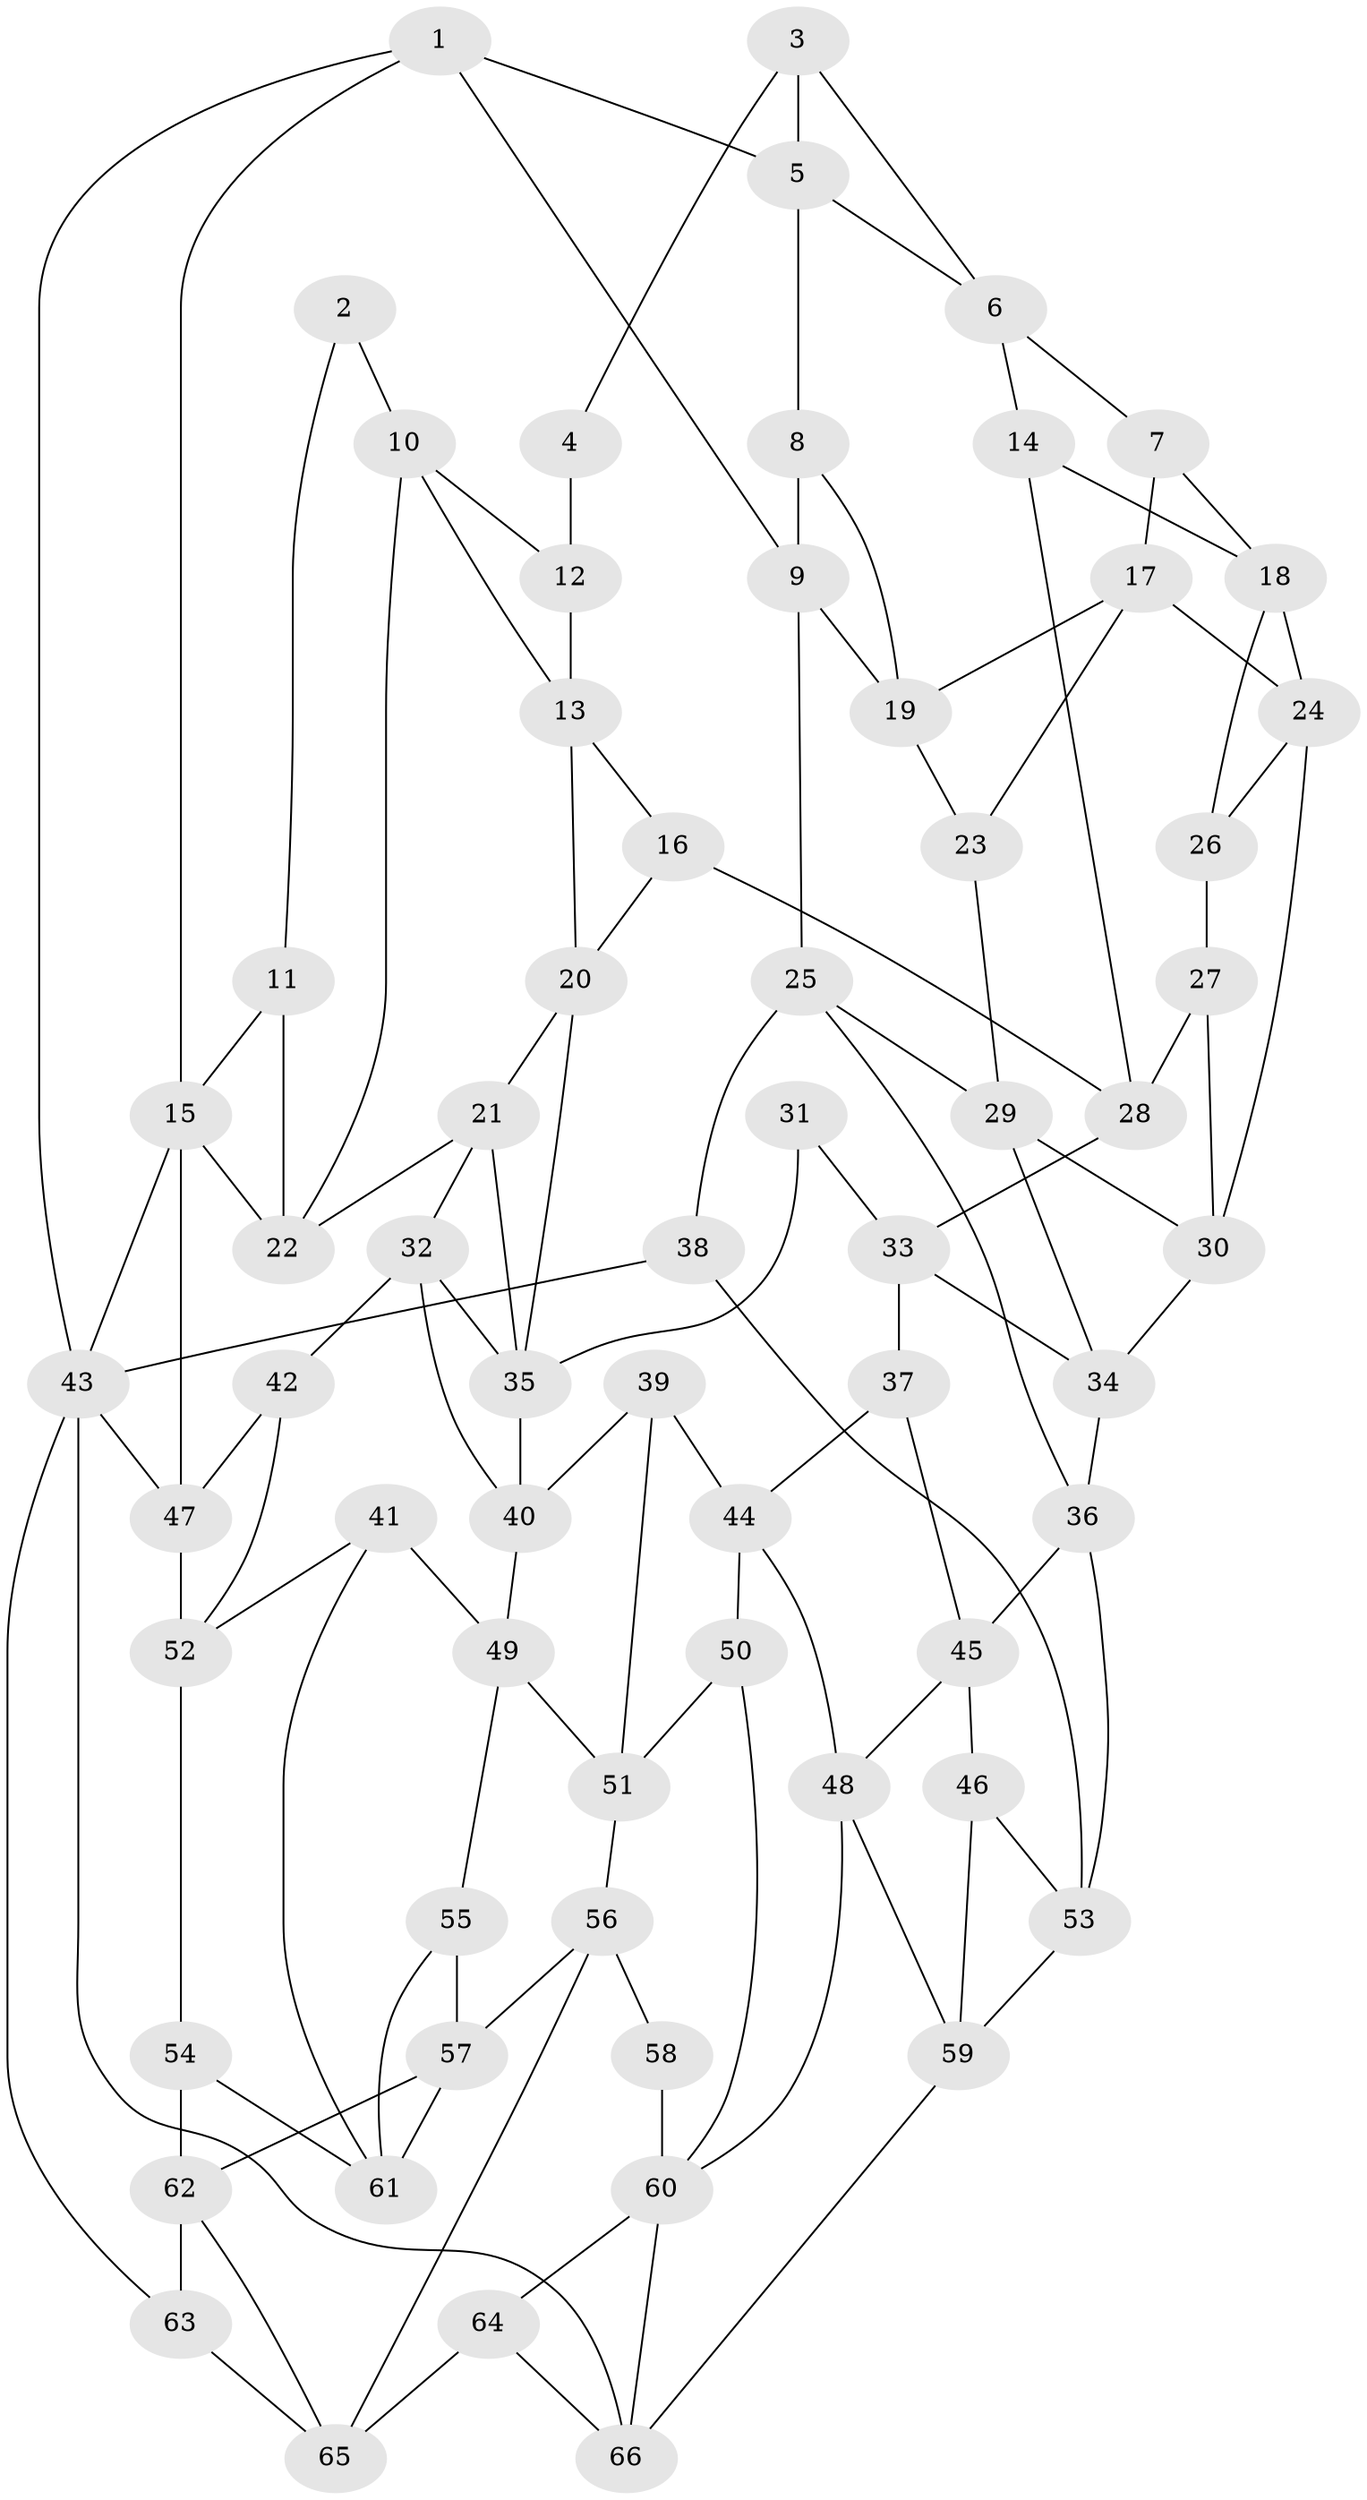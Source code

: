 // original degree distribution, {3: 0.015151515151515152, 4: 0.2196969696969697, 6: 0.20454545454545456, 5: 0.5606060606060606}
// Generated by graph-tools (version 1.1) at 2025/38/03/04/25 23:38:35]
// undirected, 66 vertices, 120 edges
graph export_dot {
  node [color=gray90,style=filled];
  1;
  2;
  3;
  4;
  5;
  6;
  7;
  8;
  9;
  10;
  11;
  12;
  13;
  14;
  15;
  16;
  17;
  18;
  19;
  20;
  21;
  22;
  23;
  24;
  25;
  26;
  27;
  28;
  29;
  30;
  31;
  32;
  33;
  34;
  35;
  36;
  37;
  38;
  39;
  40;
  41;
  42;
  43;
  44;
  45;
  46;
  47;
  48;
  49;
  50;
  51;
  52;
  53;
  54;
  55;
  56;
  57;
  58;
  59;
  60;
  61;
  62;
  63;
  64;
  65;
  66;
  1 -- 5 [weight=1.0];
  1 -- 9 [weight=1.0];
  1 -- 15 [weight=1.0];
  1 -- 43 [weight=1.0];
  2 -- 10 [weight=1.0];
  2 -- 11 [weight=1.0];
  3 -- 4 [weight=1.0];
  3 -- 5 [weight=1.0];
  3 -- 6 [weight=1.0];
  4 -- 12 [weight=2.0];
  5 -- 6 [weight=1.0];
  5 -- 8 [weight=1.0];
  6 -- 7 [weight=1.0];
  6 -- 14 [weight=1.0];
  7 -- 17 [weight=1.0];
  7 -- 18 [weight=1.0];
  8 -- 9 [weight=2.0];
  8 -- 19 [weight=1.0];
  9 -- 19 [weight=1.0];
  9 -- 25 [weight=1.0];
  10 -- 12 [weight=1.0];
  10 -- 13 [weight=1.0];
  10 -- 22 [weight=1.0];
  11 -- 15 [weight=1.0];
  11 -- 22 [weight=2.0];
  12 -- 13 [weight=1.0];
  13 -- 16 [weight=1.0];
  13 -- 20 [weight=1.0];
  14 -- 18 [weight=1.0];
  14 -- 28 [weight=1.0];
  15 -- 22 [weight=1.0];
  15 -- 43 [weight=1.0];
  15 -- 47 [weight=1.0];
  16 -- 20 [weight=1.0];
  16 -- 28 [weight=1.0];
  17 -- 19 [weight=1.0];
  17 -- 23 [weight=1.0];
  17 -- 24 [weight=1.0];
  18 -- 24 [weight=1.0];
  18 -- 26 [weight=2.0];
  19 -- 23 [weight=1.0];
  20 -- 21 [weight=1.0];
  20 -- 35 [weight=1.0];
  21 -- 22 [weight=1.0];
  21 -- 32 [weight=1.0];
  21 -- 35 [weight=1.0];
  23 -- 29 [weight=1.0];
  24 -- 26 [weight=1.0];
  24 -- 30 [weight=1.0];
  25 -- 29 [weight=1.0];
  25 -- 36 [weight=1.0];
  25 -- 38 [weight=1.0];
  26 -- 27 [weight=1.0];
  27 -- 28 [weight=1.0];
  27 -- 30 [weight=1.0];
  28 -- 33 [weight=1.0];
  29 -- 30 [weight=1.0];
  29 -- 34 [weight=1.0];
  30 -- 34 [weight=1.0];
  31 -- 33 [weight=1.0];
  31 -- 35 [weight=2.0];
  32 -- 35 [weight=1.0];
  32 -- 40 [weight=1.0];
  32 -- 42 [weight=1.0];
  33 -- 34 [weight=1.0];
  33 -- 37 [weight=1.0];
  34 -- 36 [weight=1.0];
  35 -- 40 [weight=1.0];
  36 -- 45 [weight=1.0];
  36 -- 53 [weight=1.0];
  37 -- 44 [weight=1.0];
  37 -- 45 [weight=1.0];
  38 -- 43 [weight=1.0];
  38 -- 53 [weight=1.0];
  39 -- 40 [weight=1.0];
  39 -- 44 [weight=1.0];
  39 -- 51 [weight=1.0];
  40 -- 49 [weight=1.0];
  41 -- 49 [weight=1.0];
  41 -- 52 [weight=1.0];
  41 -- 61 [weight=1.0];
  42 -- 47 [weight=2.0];
  42 -- 52 [weight=1.0];
  43 -- 47 [weight=1.0];
  43 -- 63 [weight=1.0];
  43 -- 66 [weight=1.0];
  44 -- 48 [weight=1.0];
  44 -- 50 [weight=1.0];
  45 -- 46 [weight=1.0];
  45 -- 48 [weight=1.0];
  46 -- 53 [weight=1.0];
  46 -- 59 [weight=1.0];
  47 -- 52 [weight=1.0];
  48 -- 59 [weight=1.0];
  48 -- 60 [weight=1.0];
  49 -- 51 [weight=1.0];
  49 -- 55 [weight=1.0];
  50 -- 51 [weight=1.0];
  50 -- 60 [weight=1.0];
  51 -- 56 [weight=1.0];
  52 -- 54 [weight=1.0];
  53 -- 59 [weight=1.0];
  54 -- 61 [weight=1.0];
  54 -- 62 [weight=1.0];
  55 -- 57 [weight=1.0];
  55 -- 61 [weight=1.0];
  56 -- 57 [weight=1.0];
  56 -- 58 [weight=1.0];
  56 -- 65 [weight=1.0];
  57 -- 61 [weight=1.0];
  57 -- 62 [weight=1.0];
  58 -- 60 [weight=2.0];
  59 -- 66 [weight=1.0];
  60 -- 64 [weight=1.0];
  60 -- 66 [weight=1.0];
  62 -- 63 [weight=1.0];
  62 -- 65 [weight=1.0];
  63 -- 65 [weight=1.0];
  64 -- 65 [weight=1.0];
  64 -- 66 [weight=1.0];
}
